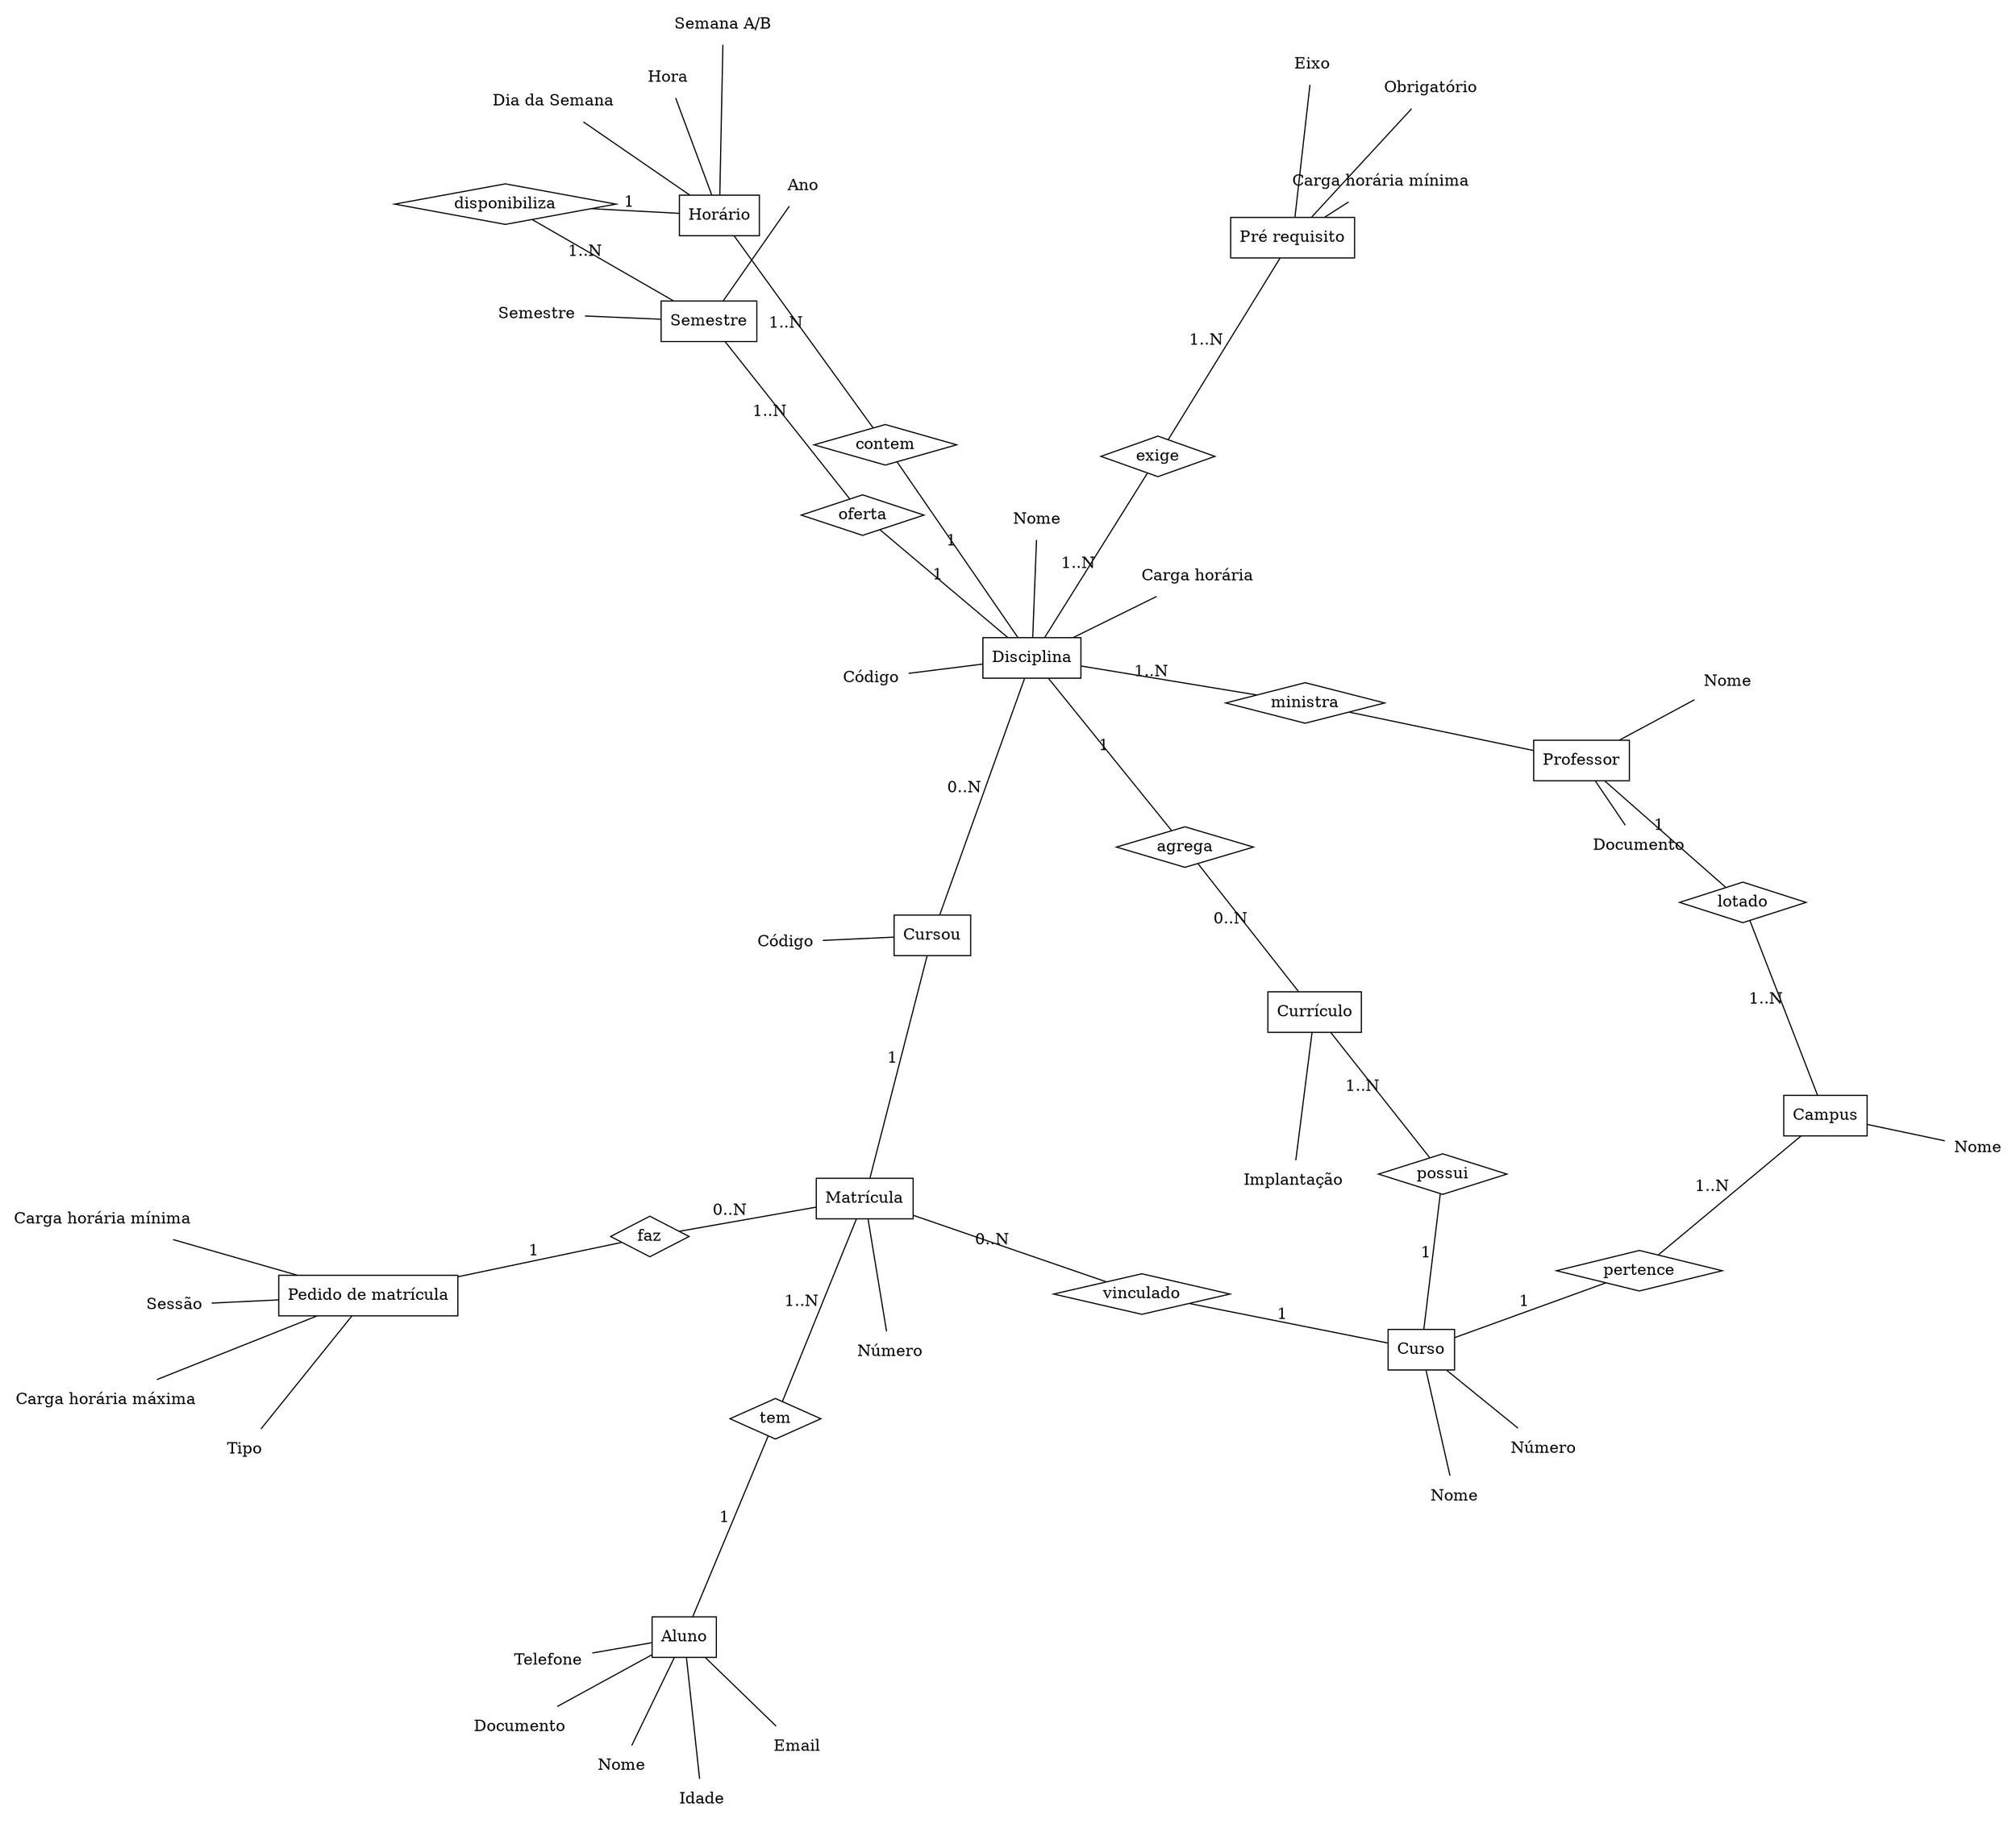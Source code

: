 graph diagramaER {
  //layout = neato
  layout = fdp // Melhor esse
  //layout = twopi
  //layout = circo // Não usar esse!!!
  //layout = dot

  // Entidades

  Aluno [shape=record]
  Matrícula [shape=record]
  PedidoMatrícula [shape=record, label="Pedido de matrícula"]
  Horário [shape=record]
  Semestre [shape=record]
  Disciplina [shape=record]
  Curso  [shape=record]
  Currículo [shape=record]
  Professor [shape=record]
  PréRequisito [shape=record, label="Pré requisito"]
  Campus [shape=record]

  Cursou  [shape=record]// Relacionamento que virou Entidade devido a cardinalidade n..n Matrícula-Disciplina.

  // Atributos

   // Cursou
  CódigoCursou [shape=plaintext, label="Código"]

   // Aluno
  Email [shape=plaintext]
  Telefone [shape=plaintext]
  Idade [shape=plaintext]
  NomeALuno [shape=plaintext, label="Nome"]
  DocumentoAluno [shape=plaintext, label="Documento"]

   // Matrícula
  NúmeroMatricula [shape=plaintext, label="Número"]

   // Pedido De Matrícula
  Sessão [shape=plaintext]
  CHmínima [shape=plaintext, label="Carga horária mínima"]
  Tipo [shape=plaintext]
  CHmáxima [shape=plaintext, label="Carga horária máxima"]

   // Horário
  Hora [shape=plaintext]
  DiaDaSemana [shape=plaintext, label="Dia da Semana"]
  SemanaAB [shape=plaintext, label="Semana A/B"]

   // Semestre
  Ano [shape=plaintext]
  SemestreAt [shape=plaintext, label="Semestre"]

   // Disciplina
  NomeDis [shape=plaintext, label="Nome"]
  Código [shape=plaintext]
  CH [shape=plaintext, label="Carga horária"]

   // Curso
  NúmeroCurso [shape=plaintext, label="Número"]
  NomeCurso [shape=plaintext, label="Nome"]

   // Currículo
  Implantação [shape=plaintext]

   // Professor
  DocumentoPro [shape=plaintext, label="Documento"]
  NomePro [shape=plaintext, label="Nome"]

   // Pré Requisito
  Obrigatório [shape=plaintext]
  Eixo [shape=plaintext]
  CHmínimaPre [shape=plaintext, label="Carga horária mínima"]

   // Campus
  NomeCampus [shape=plaintext, label="Nome"]
  

  // Relacionamentos

  tem [shape=diamond]
  faz [shape=diamond]
  disponibiliza [shape=diamond]
  contem [shape=diamond]
  exige [shape=diamond]
  ministra [shape=diamond]
  agrega [shape=diamond]
  vinculado [shape=diamond]
  possui [shape=diamond]
  lotado [shape=diamond]
  oferta [shape=diamond]
  pertence [shape=diamond]


  // Ligações com atributos

   // Cursou e atributos
  Cursou -- CódigoCursou

   // Aluno e atributos
  Aluno -- Email
  Aluno -- Telefone
  Aluno -- Idade
  Aluno -- NomeALuno
  Aluno -- DocumentoAluno

   // Matrícula e atributos
  Matrícula -- NúmeroMatricula

   // Pedido De Matrícula e atributos
  PedidoMatrícula -- Sessão
  PedidoMatrícula -- CHmínima
  PedidoMatrícula -- Tipo
  PedidoMatrícula -- CHmáxima

   // Horário e atributos
  Horário -- Hora
  Horário -- DiaDaSemana
  Horário -- SemanaAB

   // Semestre e atributos
  Semestre -- Ano
  Semestre -- SemestreAt

   // Disciplina e atributos
  Disciplina -- NomeDis
  Disciplina -- Código
  Disciplina -- CH

   // Curso e atributos
  Curso -- NúmeroCurso
  Curso -- NomeCurso

   // Currículo e atributos
  Currículo -- Implantação

   // Professor
  Professor -- DocumentoPro
  Professor -- NomePro

   // Pré Requisito
  PréRequisito -- Obrigatório
  PréRequisito -- Eixo
  PréRequisito -- CHmínimaPre

   // Campus
  Campus -- NomeCampus
 

  // Ligações com relacionamentos

  Aluno -- tem [label="1"]

  Matrícula -- tem [label="1..N"]
  Matrícula -- Cursou [label="1"]
  Matrícula -- vinculado [label="0..N"]
  Matrícula -- faz [label="0..N"]

  PedidoMatrícula -- faz [label="1"]

  Horário -- disponibiliza [label="1"]
  Horário -- contem [label="1..N"]

  Semestre -- oferta [label="1..N"]
  Semestre -- disponibiliza [label="1..N"]

  Disciplina -- contem [label="1"]
  Disciplina -- Cursou [label="0..N"]
  Disciplina -- agrega [label="1"]
  Disciplina -- ministra [label="1..N"]
  Disciplina -- exige [label="1..N"]
  Disciplina -- oferta [label="1"]

  Curso -- possui [label="1"]
  Curso -- vinculado [label="1"]
  Curso -- pertence [label="1"]

  Currículo -- possui [label="1..N"]
  Currículo -- agrega [label="0..N"]

  Professor -- lotado [label="1"]
  Professor -- ministra

  PréRequisito -- exige [label="1..N"]

  Campus -- lotado [label="1..N"]
  Campus -- pertence [label="1..N"]
}

